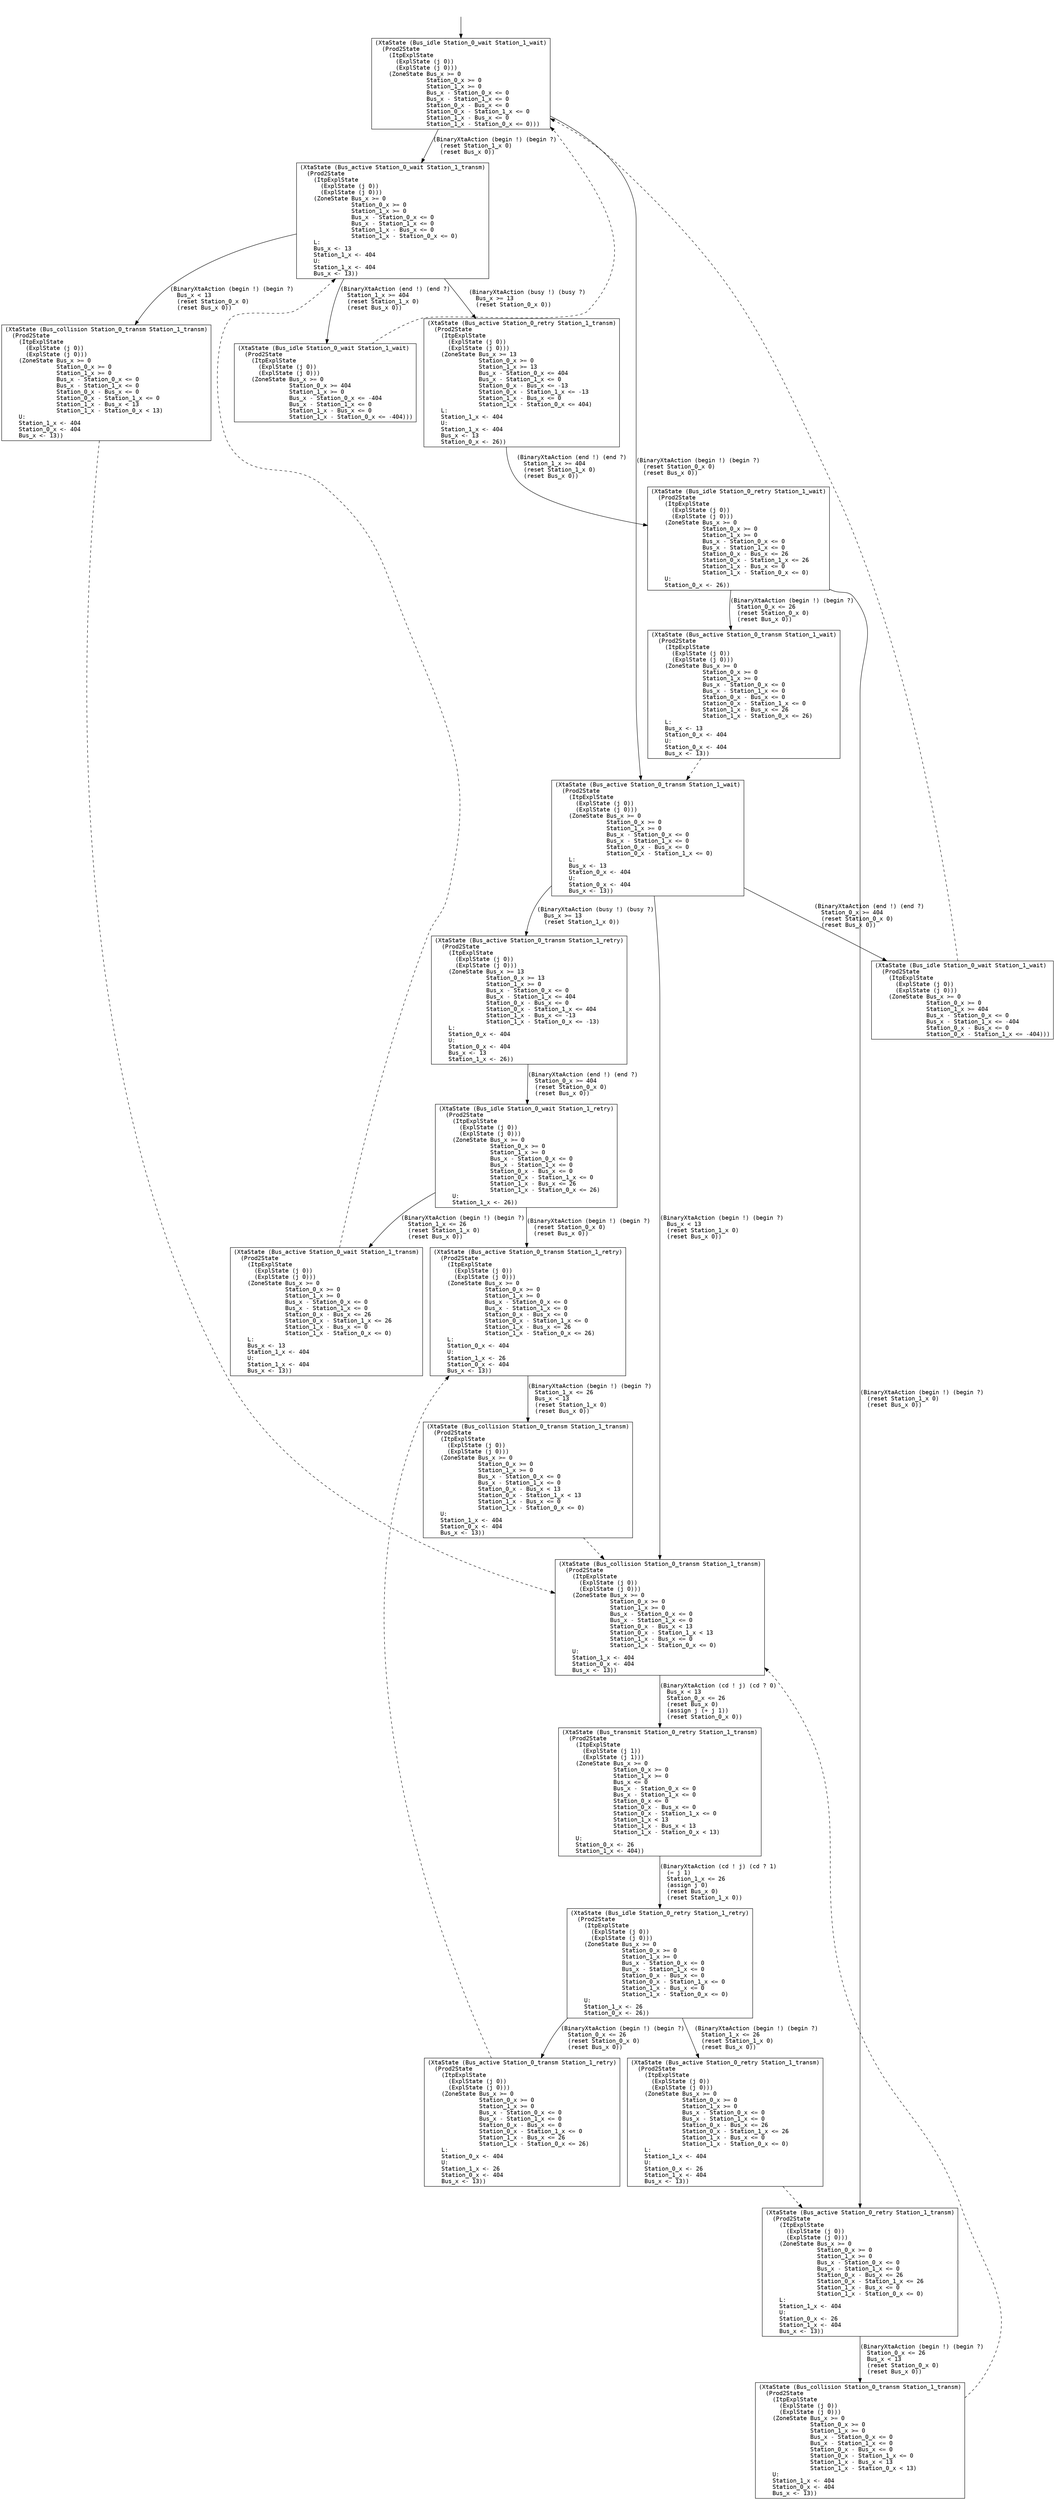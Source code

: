 digraph arg {
	label="";
		node_0 [label="(XtaState (Bus_idle Station_0_wait Station_1_wait)\l  (Prod2State\l    (ItpExplState\l      (ExplState (j 0))\l      (ExplState (j 0)))\l    (ZoneState Bus_x >= 0\l               Station_0_x >= 0\l               Station_1_x >= 0\l               Bus_x - Station_0_x <= 0\l               Bus_x - Station_1_x <= 0\l               Station_0_x - Bus_x <= 0\l               Station_0_x - Station_1_x <= 0\l               Station_1_x - Bus_x <= 0\l               Station_1_x - Station_0_x <= 0)))\l",style="solid,filled",fontname="courier",fillcolor="#FFFFFF",color="#000000",shape=rectangle];
		node_2 [label="(XtaState (Bus_active Station_0_wait Station_1_transm)\l  (Prod2State\l    (ItpExplState\l      (ExplState (j 0))\l      (ExplState (j 0)))\l    (ZoneState Bus_x >= 0\l               Station_0_x >= 0\l               Station_1_x >= 0\l               Bus_x - Station_0_x <= 0\l               Bus_x - Station_1_x <= 0\l               Station_1_x - Bus_x <= 0\l               Station_1_x - Station_0_x <= 0)\l    L:\l    Bus_x <- 13\l    Station_1_x <- 404\l    U:\l    Station_1_x <- 404\l    Bus_x <- 13))\l",style="solid,filled",fontname="courier",fillcolor="#FFFFFF",color="#000000",shape=rectangle];
		node_6 [label="(XtaState (Bus_active Station_0_retry Station_1_transm)\l  (Prod2State\l    (ItpExplState\l      (ExplState (j 0))\l      (ExplState (j 0)))\l    (ZoneState Bus_x >= 13\l               Station_0_x >= 0\l               Station_1_x >= 13\l               Bus_x - Station_0_x <= 404\l               Bus_x - Station_1_x <= 0\l               Station_0_x - Bus_x <= -13\l               Station_0_x - Station_1_x <= -13\l               Station_1_x - Bus_x <= 0\l               Station_1_x - Station_0_x <= 404)\l    L:\l    Station_1_x <- 404\l    U:\l    Station_1_x <- 404\l    Bus_x <- 13\l    Station_0_x <- 26))\l",style="solid,filled",fontname="courier",fillcolor="#FFFFFF",color="#000000",shape=rectangle];
		node_11 [label="(XtaState (Bus_idle Station_0_retry Station_1_wait)\l  (Prod2State\l    (ItpExplState\l      (ExplState (j 0))\l      (ExplState (j 0)))\l    (ZoneState Bus_x >= 0\l               Station_0_x >= 0\l               Station_1_x >= 0\l               Bus_x - Station_0_x <= 0\l               Bus_x - Station_1_x <= 0\l               Station_0_x - Bus_x <= 26\l               Station_0_x - Station_1_x <= 26\l               Station_1_x - Bus_x <= 0\l               Station_1_x - Station_0_x <= 0)\l    U:\l    Station_0_x <- 26))\l",style="solid,filled",fontname="courier",fillcolor="#FFFFFF",color="#000000",shape=rectangle];
		node_15 [label="(XtaState (Bus_active Station_0_transm Station_1_wait)\l  (Prod2State\l    (ItpExplState\l      (ExplState (j 0))\l      (ExplState (j 0)))\l    (ZoneState Bus_x >= 0\l               Station_0_x >= 0\l               Station_1_x >= 0\l               Bus_x - Station_0_x <= 0\l               Bus_x - Station_1_x <= 0\l               Station_0_x - Bus_x <= 0\l               Station_0_x - Station_1_x <= 0\l               Station_1_x - Bus_x <= 26\l               Station_1_x - Station_0_x <= 26)\l    L:\l    Bus_x <- 13\l    Station_0_x <- 404\l    U:\l    Station_0_x <- 404\l    Bus_x <- 13))\l",style="solid,filled",fontname="courier",fillcolor="#FFFFFF",color="#000000",shape=rectangle];
		node_1 [label="(XtaState (Bus_active Station_0_transm Station_1_wait)\l  (Prod2State\l    (ItpExplState\l      (ExplState (j 0))\l      (ExplState (j 0)))\l    (ZoneState Bus_x >= 0\l               Station_0_x >= 0\l               Station_1_x >= 0\l               Bus_x - Station_0_x <= 0\l               Bus_x - Station_1_x <= 0\l               Station_0_x - Bus_x <= 0\l               Station_0_x - Station_1_x <= 0)\l    L:\l    Bus_x <- 13\l    Station_0_x <- 404\l    U:\l    Station_0_x <- 404\l    Bus_x <- 13))\l",style="solid,filled",fontname="courier",fillcolor="#FFFFFF",color="#000000",shape=rectangle];
		node_3 [label="(XtaState (Bus_active Station_0_transm Station_1_retry)\l  (Prod2State\l    (ItpExplState\l      (ExplState (j 0))\l      (ExplState (j 0)))\l    (ZoneState Bus_x >= 13\l               Station_0_x >= 13\l               Station_1_x >= 0\l               Bus_x - Station_0_x <= 0\l               Bus_x - Station_1_x <= 404\l               Station_0_x - Bus_x <= 0\l               Station_0_x - Station_1_x <= 404\l               Station_1_x - Bus_x <= -13\l               Station_1_x - Station_0_x <= -13)\l    L:\l    Station_0_x <- 404\l    U:\l    Station_0_x <- 404\l    Bus_x <- 13\l    Station_1_x <- 26))\l",style="solid,filled",fontname="courier",fillcolor="#FFFFFF",color="#000000",shape=rectangle];
		node_9 [label="(XtaState (Bus_idle Station_0_wait Station_1_retry)\l  (Prod2State\l    (ItpExplState\l      (ExplState (j 0))\l      (ExplState (j 0)))\l    (ZoneState Bus_x >= 0\l               Station_0_x >= 0\l               Station_1_x >= 0\l               Bus_x - Station_0_x <= 0\l               Bus_x - Station_1_x <= 0\l               Station_0_x - Bus_x <= 0\l               Station_0_x - Station_1_x <= 0\l               Station_1_x - Bus_x <= 26\l               Station_1_x - Station_0_x <= 26)\l    U:\l    Station_1_x <- 26))\l",style="solid,filled",fontname="courier",fillcolor="#FFFFFF",color="#000000",shape=rectangle];
		node_12 [label="(XtaState (Bus_active Station_0_transm Station_1_retry)\l  (Prod2State\l    (ItpExplState\l      (ExplState (j 0))\l      (ExplState (j 0)))\l    (ZoneState Bus_x >= 0\l               Station_0_x >= 0\l               Station_1_x >= 0\l               Bus_x - Station_0_x <= 0\l               Bus_x - Station_1_x <= 0\l               Station_0_x - Bus_x <= 0\l               Station_0_x - Station_1_x <= 0\l               Station_1_x - Bus_x <= 26\l               Station_1_x - Station_0_x <= 26)\l    L:\l    Station_0_x <- 404\l    U:\l    Station_1_x <- 26\l    Station_0_x <- 404\l    Bus_x <- 13))\l",style="solid,filled",fontname="courier",fillcolor="#FFFFFF",color="#000000",shape=rectangle];
		node_17 [label="(XtaState (Bus_collision Station_0_transm Station_1_transm)\l  (Prod2State\l    (ItpExplState\l      (ExplState (j 0))\l      (ExplState (j 0)))\l    (ZoneState Bus_x >= 0\l               Station_0_x >= 0\l               Station_1_x >= 0\l               Bus_x - Station_0_x <= 0\l               Bus_x - Station_1_x <= 0\l               Station_0_x - Bus_x < 13\l               Station_0_x - Station_1_x < 13\l               Station_1_x - Bus_x <= 0\l               Station_1_x - Station_0_x <= 0)\l    U:\l    Station_1_x <- 404\l    Station_0_x <- 404\l    Bus_x <- 13))\l",style="solid,filled",fontname="courier",fillcolor="#FFFFFF",color="#000000",shape=rectangle];
		node_5 [label="(XtaState (Bus_collision Station_0_transm Station_1_transm)\l  (Prod2State\l    (ItpExplState\l      (ExplState (j 0))\l      (ExplState (j 0)))\l    (ZoneState Bus_x >= 0\l               Station_0_x >= 0\l               Station_1_x >= 0\l               Bus_x - Station_0_x <= 0\l               Bus_x - Station_1_x <= 0\l               Station_0_x - Bus_x < 13\l               Station_0_x - Station_1_x < 13\l               Station_1_x - Bus_x <= 0\l               Station_1_x - Station_0_x <= 0)\l    U:\l    Station_1_x <- 404\l    Station_0_x <- 404\l    Bus_x <- 13))\l",style="solid,filled",fontname="courier",fillcolor="#FFFFFF",color="#000000",shape=rectangle];
		node_10 [label="(XtaState (Bus_transmit Station_0_retry Station_1_transm)\l  (Prod2State\l    (ItpExplState\l      (ExplState (j 1))\l      (ExplState (j 1)))\l    (ZoneState Bus_x >= 0\l               Station_0_x >= 0\l               Station_1_x >= 0\l               Bus_x <= 0\l               Bus_x - Station_0_x <= 0\l               Bus_x - Station_1_x <= 0\l               Station_0_x <= 0\l               Station_0_x - Bus_x <= 0\l               Station_0_x - Station_1_x <= 0\l               Station_1_x < 13\l               Station_1_x - Bus_x < 13\l               Station_1_x - Station_0_x < 13)\l    U:\l    Station_0_x <- 26\l    Station_1_x <- 404))\l",style="solid,filled",fontname="courier",fillcolor="#FFFFFF",color="#000000",shape=rectangle];
		node_14 [label="(XtaState (Bus_idle Station_0_retry Station_1_retry)\l  (Prod2State\l    (ItpExplState\l      (ExplState (j 0))\l      (ExplState (j 0)))\l    (ZoneState Bus_x >= 0\l               Station_0_x >= 0\l               Station_1_x >= 0\l               Bus_x - Station_0_x <= 0\l               Bus_x - Station_1_x <= 0\l               Station_0_x - Bus_x <= 0\l               Station_0_x - Station_1_x <= 0\l               Station_1_x - Bus_x <= 0\l               Station_1_x - Station_0_x <= 0)\l    U:\l    Station_1_x <- 26\l    Station_0_x <- 26))\l",style="solid,filled",fontname="courier",fillcolor="#FFFFFF",color="#000000",shape=rectangle];
		node_19 [label="(XtaState (Bus_active Station_0_retry Station_1_transm)\l  (Prod2State\l    (ItpExplState\l      (ExplState (j 0))\l      (ExplState (j 0)))\l    (ZoneState Bus_x >= 0\l               Station_0_x >= 0\l               Station_1_x >= 0\l               Bus_x - Station_0_x <= 0\l               Bus_x - Station_1_x <= 0\l               Station_0_x - Bus_x <= 26\l               Station_0_x - Station_1_x <= 26\l               Station_1_x - Bus_x <= 0\l               Station_1_x - Station_0_x <= 0)\l    L:\l    Station_1_x <- 404\l    U:\l    Station_0_x <- 26\l    Station_1_x <- 404\l    Bus_x <- 13))\l",style="solid,filled",fontname="courier",fillcolor="#FFFFFF",color="#000000",shape=rectangle];
		node_16 [label="(XtaState (Bus_active Station_0_retry Station_1_transm)\l  (Prod2State\l    (ItpExplState\l      (ExplState (j 0))\l      (ExplState (j 0)))\l    (ZoneState Bus_x >= 0\l               Station_0_x >= 0\l               Station_1_x >= 0\l               Bus_x - Station_0_x <= 0\l               Bus_x - Station_1_x <= 0\l               Station_0_x - Bus_x <= 26\l               Station_0_x - Station_1_x <= 26\l               Station_1_x - Bus_x <= 0\l               Station_1_x - Station_0_x <= 0)\l    L:\l    Station_1_x <- 404\l    U:\l    Station_0_x <- 26\l    Station_1_x <- 404\l    Bus_x <- 13))\l",style="solid,filled",fontname="courier",fillcolor="#FFFFFF",color="#000000",shape=rectangle];
		node_20 [label="(XtaState (Bus_collision Station_0_transm Station_1_transm)\l  (Prod2State\l    (ItpExplState\l      (ExplState (j 0))\l      (ExplState (j 0)))\l    (ZoneState Bus_x >= 0\l               Station_0_x >= 0\l               Station_1_x >= 0\l               Bus_x - Station_0_x <= 0\l               Bus_x - Station_1_x <= 0\l               Station_0_x - Bus_x <= 0\l               Station_0_x - Station_1_x <= 0\l               Station_1_x - Bus_x < 13\l               Station_1_x - Station_0_x < 13)\l    U:\l    Station_1_x <- 404\l    Station_0_x <- 404\l    Bus_x <- 13))\l",style="solid,filled",fontname="courier",fillcolor="#FFFFFF",color="#000000",shape=rectangle];
		node_18 [label="(XtaState (Bus_active Station_0_transm Station_1_retry)\l  (Prod2State\l    (ItpExplState\l      (ExplState (j 0))\l      (ExplState (j 0)))\l    (ZoneState Bus_x >= 0\l               Station_0_x >= 0\l               Station_1_x >= 0\l               Bus_x - Station_0_x <= 0\l               Bus_x - Station_1_x <= 0\l               Station_0_x - Bus_x <= 0\l               Station_0_x - Station_1_x <= 0\l               Station_1_x - Bus_x <= 26\l               Station_1_x - Station_0_x <= 26)\l    L:\l    Station_0_x <- 404\l    U:\l    Station_1_x <- 26\l    Station_0_x <- 404\l    Bus_x <- 13))\l",style="solid,filled",fontname="courier",fillcolor="#FFFFFF",color="#000000",shape=rectangle];
		node_13 [label="(XtaState (Bus_active Station_0_wait Station_1_transm)\l  (Prod2State\l    (ItpExplState\l      (ExplState (j 0))\l      (ExplState (j 0)))\l    (ZoneState Bus_x >= 0\l               Station_0_x >= 0\l               Station_1_x >= 0\l               Bus_x - Station_0_x <= 0\l               Bus_x - Station_1_x <= 0\l               Station_0_x - Bus_x <= 26\l               Station_0_x - Station_1_x <= 26\l               Station_1_x - Bus_x <= 0\l               Station_1_x - Station_0_x <= 0)\l    L:\l    Bus_x <- 13\l    Station_1_x <- 404\l    U:\l    Station_1_x <- 404\l    Bus_x <- 13))\l",style="solid,filled",fontname="courier",fillcolor="#FFFFFF",color="#000000",shape=rectangle];
		node_4 [label="(XtaState (Bus_idle Station_0_wait Station_1_wait)\l  (Prod2State\l    (ItpExplState\l      (ExplState (j 0))\l      (ExplState (j 0)))\l    (ZoneState Bus_x >= 0\l               Station_0_x >= 0\l               Station_1_x >= 404\l               Bus_x - Station_0_x <= 0\l               Bus_x - Station_1_x <= -404\l               Station_0_x - Bus_x <= 0\l               Station_0_x - Station_1_x <= -404)))\l",style="solid,filled",fontname="courier",fillcolor="#FFFFFF",color="#000000",shape=rectangle];
		node_7 [label="(XtaState (Bus_collision Station_0_transm Station_1_transm)\l  (Prod2State\l    (ItpExplState\l      (ExplState (j 0))\l      (ExplState (j 0)))\l    (ZoneState Bus_x >= 0\l               Station_0_x >= 0\l               Station_1_x >= 0\l               Bus_x - Station_0_x <= 0\l               Bus_x - Station_1_x <= 0\l               Station_0_x - Bus_x <= 0\l               Station_0_x - Station_1_x <= 0\l               Station_1_x - Bus_x < 13\l               Station_1_x - Station_0_x < 13)\l    U:\l    Station_1_x <- 404\l    Station_0_x <- 404\l    Bus_x <- 13))\l",style="solid,filled",fontname="courier",fillcolor="#FFFFFF",color="#000000",shape=rectangle];
		node_8 [label="(XtaState (Bus_idle Station_0_wait Station_1_wait)\l  (Prod2State\l    (ItpExplState\l      (ExplState (j 0))\l      (ExplState (j 0)))\l    (ZoneState Bus_x >= 0\l               Station_0_x >= 404\l               Station_1_x >= 0\l               Bus_x - Station_0_x <= -404\l               Bus_x - Station_1_x <= 0\l               Station_1_x - Bus_x <= 0\l               Station_1_x - Station_0_x <= -404)))\l",style="solid,filled",fontname="courier",fillcolor="#FFFFFF",color="#000000",shape=rectangle];
		phantom_init0 [label="\n",style="solid,filled",fillcolor="#FFFFFF",color="#FFFFFF",shape=ellipse];
	node_0 -> node_2 [label="(BinaryXtaAction (begin !) (begin ?)\l  (reset Station_1_x 0)\l  (reset Bus_x 0))\l",color="#000000",style=solid,fontname="courier"];
	node_0 -> node_1 [label="(BinaryXtaAction (begin !) (begin ?)\l  (reset Station_0_x 0)\l  (reset Bus_x 0))\l",color="#000000",style=solid,fontname="courier"];
	node_2 -> node_6 [label="(BinaryXtaAction (busy !) (busy ?)\l  Bus_x >= 13\l  (reset Station_0_x 0))\l",color="#000000",style=solid,fontname="courier"];
	node_2 -> node_7 [label="(BinaryXtaAction (begin !) (begin ?)\l  Bus_x < 13\l  (reset Station_0_x 0)\l  (reset Bus_x 0))\l",color="#000000",style=solid,fontname="courier"];
	node_2 -> node_8 [label="(BinaryXtaAction (end !) (end ?)\l  Station_1_x >= 404\l  (reset Station_1_x 0)\l  (reset Bus_x 0))\l",color="#000000",style=solid,fontname="courier"];
	node_6 -> node_11 [label="(BinaryXtaAction (end !) (end ?)\l  Station_1_x >= 404\l  (reset Station_1_x 0)\l  (reset Bus_x 0))\l",color="#000000",style=solid,fontname="courier"];
	node_11 -> node_15 [label="(BinaryXtaAction (begin !) (begin ?)\l  Station_0_x <= 26\l  (reset Station_0_x 0)\l  (reset Bus_x 0))\l",color="#000000",style=solid,fontname="courier"];
	node_11 -> node_16 [label="(BinaryXtaAction (begin !) (begin ?)\l  (reset Station_1_x 0)\l  (reset Bus_x 0))\l",color="#000000",style=solid,fontname="courier"];
	node_15 -> node_1 [label="\n",color="#000000",style=dashed,weight="0"];
	node_1 -> node_3 [label="(BinaryXtaAction (busy !) (busy ?)\l  Bus_x >= 13\l  (reset Station_1_x 0))\l",color="#000000",style=solid,fontname="courier"];
	node_1 -> node_5 [label="(BinaryXtaAction (begin !) (begin ?)\l  Bus_x < 13\l  (reset Station_1_x 0)\l  (reset Bus_x 0))\l",color="#000000",style=solid,fontname="courier"];
	node_1 -> node_4 [label="(BinaryXtaAction (end !) (end ?)\l  Station_0_x >= 404\l  (reset Station_0_x 0)\l  (reset Bus_x 0))\l",color="#000000",style=solid,fontname="courier"];
	node_3 -> node_9 [label="(BinaryXtaAction (end !) (end ?)\l  Station_0_x >= 404\l  (reset Station_0_x 0)\l  (reset Bus_x 0))\l",color="#000000",style=solid,fontname="courier"];
	node_9 -> node_12 [label="(BinaryXtaAction (begin !) (begin ?)\l  (reset Station_0_x 0)\l  (reset Bus_x 0))\l",color="#000000",style=solid,fontname="courier"];
	node_9 -> node_13 [label="(BinaryXtaAction (begin !) (begin ?)\l  Station_1_x <= 26\l  (reset Station_1_x 0)\l  (reset Bus_x 0))\l",color="#000000",style=solid,fontname="courier"];
	node_12 -> node_17 [label="(BinaryXtaAction (begin !) (begin ?)\l  Station_1_x <= 26\l  Bus_x < 13\l  (reset Station_1_x 0)\l  (reset Bus_x 0))\l",color="#000000",style=solid,fontname="courier"];
	node_17 -> node_5 [label="\n",color="#000000",style=dashed,weight="0"];
	node_5 -> node_10 [label="(BinaryXtaAction (cd ! j) (cd ? 0)\l  Bus_x < 13\l  Station_0_x <= 26\l  (reset Bus_x 0)\l  (assign j (+ j 1))\l  (reset Station_0_x 0))\l",color="#000000",style=solid,fontname="courier"];
	node_10 -> node_14 [label="(BinaryXtaAction (cd ! j) (cd ? 1)\l  (= j 1)\l  Station_1_x <= 26\l  (assign j 0)\l  (reset Bus_x 0)\l  (reset Station_1_x 0))\l",color="#000000",style=solid,fontname="courier"];
	node_14 -> node_19 [label="(BinaryXtaAction (begin !) (begin ?)\l  Station_1_x <= 26\l  (reset Station_1_x 0)\l  (reset Bus_x 0))\l",color="#000000",style=solid,fontname="courier"];
	node_14 -> node_18 [label="(BinaryXtaAction (begin !) (begin ?)\l  Station_0_x <= 26\l  (reset Station_0_x 0)\l  (reset Bus_x 0))\l",color="#000000",style=solid,fontname="courier"];
	node_19 -> node_16 [label="\n",color="#000000",style=dashed,weight="0"];
	node_16 -> node_20 [label="(BinaryXtaAction (begin !) (begin ?)\l  Station_0_x <= 26\l  Bus_x < 13\l  (reset Station_0_x 0)\l  (reset Bus_x 0))\l",color="#000000",style=solid,fontname="courier"];
	node_20 -> node_5 [label="\n",color="#000000",style=dashed,weight="0"];
	node_18 -> node_12 [label="\n",color="#000000",style=dashed,weight="0"];
	node_13 -> node_2 [label="\n",color="#000000",style=dashed,weight="0"];
	node_4 -> node_0 [label="\n",color="#000000",style=dashed,weight="0"];
	node_7 -> node_5 [label="\n",color="#000000",style=dashed,weight="0"];
	node_8 -> node_0 [label="\n",color="#000000",style=dashed,weight="0"];
	phantom_init0 -> node_0 [label="\n",color="#000000",style=solid];
}